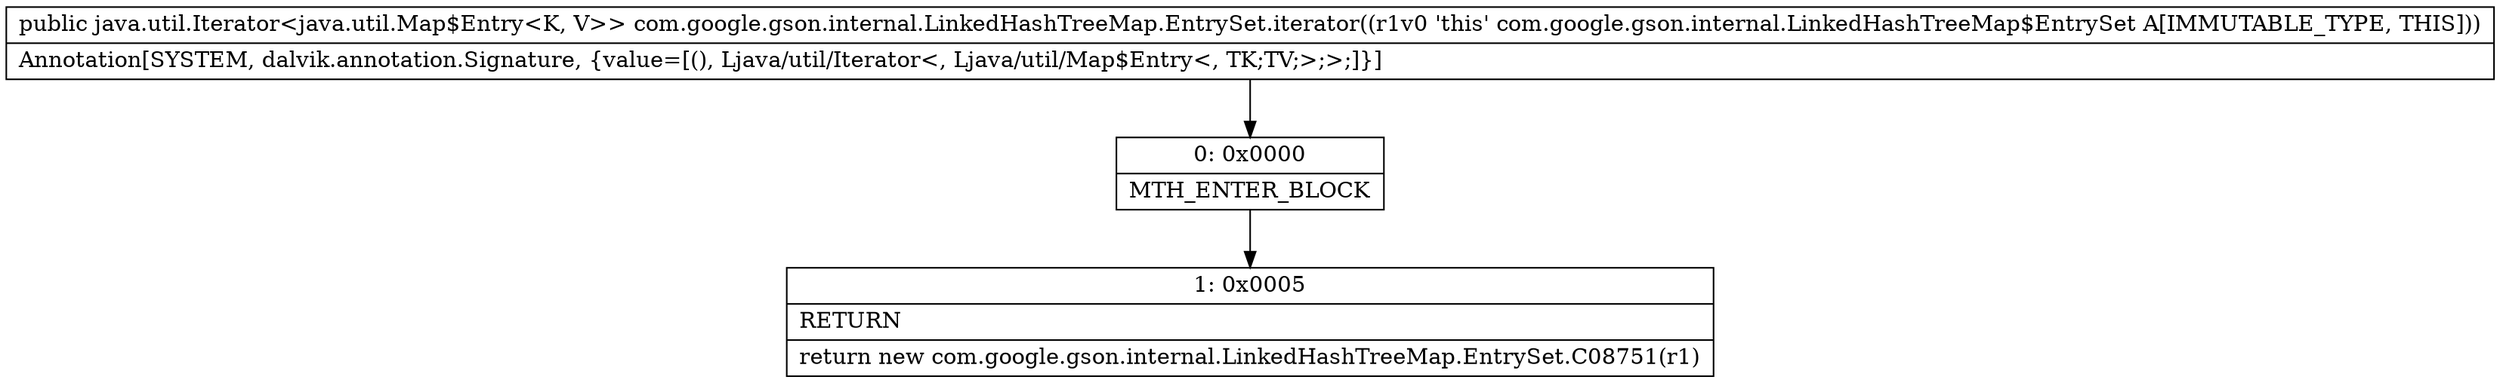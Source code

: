 digraph "CFG forcom.google.gson.internal.LinkedHashTreeMap.EntrySet.iterator()Ljava\/util\/Iterator;" {
Node_0 [shape=record,label="{0\:\ 0x0000|MTH_ENTER_BLOCK\l}"];
Node_1 [shape=record,label="{1\:\ 0x0005|RETURN\l|return new com.google.gson.internal.LinkedHashTreeMap.EntrySet.C08751(r1)\l}"];
MethodNode[shape=record,label="{public java.util.Iterator\<java.util.Map$Entry\<K, V\>\> com.google.gson.internal.LinkedHashTreeMap.EntrySet.iterator((r1v0 'this' com.google.gson.internal.LinkedHashTreeMap$EntrySet A[IMMUTABLE_TYPE, THIS]))  | Annotation[SYSTEM, dalvik.annotation.Signature, \{value=[(), Ljava\/util\/Iterator\<, Ljava\/util\/Map$Entry\<, TK;TV;\>;\>;]\}]\l}"];
MethodNode -> Node_0;
Node_0 -> Node_1;
}

